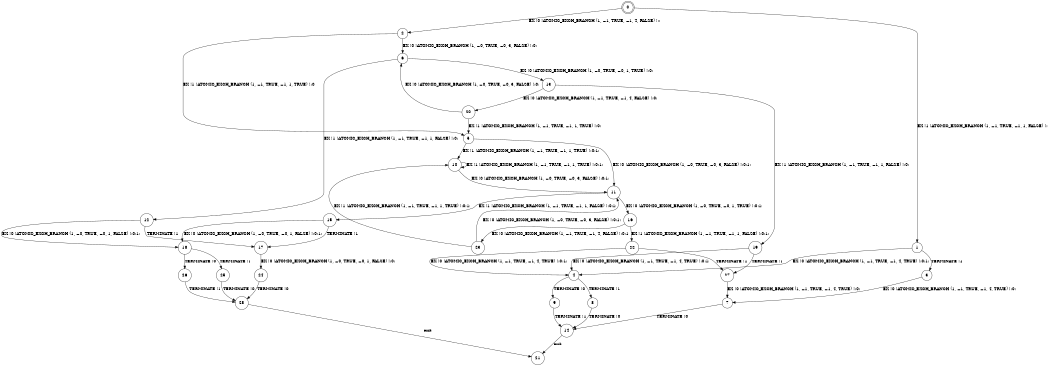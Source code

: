 digraph BCG {
size = "7, 10.5";
center = TRUE;
node [shape = circle];
0 [peripheries = 2];
0 -> 1 [label = "EX !1 !ATOMIC_EXCH_BRANCH (1, +1, TRUE, +1, 1, FALSE) !::"];
0 -> 2 [label = "EX !0 !ATOMIC_EXCH_BRANCH (1, +1, TRUE, +1, 4, FALSE) !::"];
1 -> 3 [label = "TERMINATE !1"];
1 -> 4 [label = "EX !0 !ATOMIC_EXCH_BRANCH (1, +1, TRUE, +1, 4, TRUE) !:0:1:"];
2 -> 5 [label = "EX !1 !ATOMIC_EXCH_BRANCH (1, +1, TRUE, +1, 1, TRUE) !:0:"];
2 -> 6 [label = "EX !0 !ATOMIC_EXCH_BRANCH (1, +0, TRUE, +0, 3, FALSE) !:0:"];
3 -> 7 [label = "EX !0 !ATOMIC_EXCH_BRANCH (1, +1, TRUE, +1, 4, TRUE) !:0:"];
4 -> 8 [label = "TERMINATE !1"];
4 -> 9 [label = "TERMINATE !0"];
5 -> 10 [label = "EX !1 !ATOMIC_EXCH_BRANCH (1, +1, TRUE, +1, 1, TRUE) !:0:1:"];
5 -> 11 [label = "EX !0 !ATOMIC_EXCH_BRANCH (1, +0, TRUE, +0, 3, FALSE) !:0:1:"];
6 -> 12 [label = "EX !1 !ATOMIC_EXCH_BRANCH (1, +1, TRUE, +1, 1, FALSE) !:0:"];
6 -> 13 [label = "EX !0 !ATOMIC_EXCH_BRANCH (1, +0, TRUE, +0, 1, TRUE) !:0:"];
7 -> 14 [label = "TERMINATE !0"];
8 -> 14 [label = "TERMINATE !0"];
9 -> 14 [label = "TERMINATE !1"];
10 -> 10 [label = "EX !1 !ATOMIC_EXCH_BRANCH (1, +1, TRUE, +1, 1, TRUE) !:0:1:"];
10 -> 11 [label = "EX !0 !ATOMIC_EXCH_BRANCH (1, +0, TRUE, +0, 3, FALSE) !:0:1:"];
11 -> 15 [label = "EX !1 !ATOMIC_EXCH_BRANCH (1, +1, TRUE, +1, 1, FALSE) !:0:1:"];
11 -> 16 [label = "EX !0 !ATOMIC_EXCH_BRANCH (1, +0, TRUE, +0, 1, TRUE) !:0:1:"];
12 -> 17 [label = "TERMINATE !1"];
12 -> 18 [label = "EX !0 !ATOMIC_EXCH_BRANCH (1, +0, TRUE, +0, 1, FALSE) !:0:1:"];
13 -> 19 [label = "EX !1 !ATOMIC_EXCH_BRANCH (1, +1, TRUE, +1, 1, FALSE) !:0:"];
13 -> 20 [label = "EX !0 !ATOMIC_EXCH_BRANCH (1, +1, TRUE, +1, 4, FALSE) !:0:"];
14 -> 21 [label = "exit"];
15 -> 17 [label = "TERMINATE !1"];
15 -> 18 [label = "EX !0 !ATOMIC_EXCH_BRANCH (1, +0, TRUE, +0, 1, FALSE) !:0:1:"];
16 -> 22 [label = "EX !1 !ATOMIC_EXCH_BRANCH (1, +1, TRUE, +1, 1, FALSE) !:0:1:"];
16 -> 23 [label = "EX !0 !ATOMIC_EXCH_BRANCH (1, +1, TRUE, +1, 4, FALSE) !:0:1:"];
17 -> 24 [label = "EX !0 !ATOMIC_EXCH_BRANCH (1, +0, TRUE, +0, 1, FALSE) !:0:"];
18 -> 25 [label = "TERMINATE !1"];
18 -> 26 [label = "TERMINATE !0"];
19 -> 27 [label = "TERMINATE !1"];
19 -> 4 [label = "EX !0 !ATOMIC_EXCH_BRANCH (1, +1, TRUE, +1, 4, TRUE) !:0:1:"];
20 -> 5 [label = "EX !1 !ATOMIC_EXCH_BRANCH (1, +1, TRUE, +1, 1, TRUE) !:0:"];
20 -> 6 [label = "EX !0 !ATOMIC_EXCH_BRANCH (1, +0, TRUE, +0, 3, FALSE) !:0:"];
22 -> 27 [label = "TERMINATE !1"];
22 -> 4 [label = "EX !0 !ATOMIC_EXCH_BRANCH (1, +1, TRUE, +1, 4, TRUE) !:0:1:"];
23 -> 10 [label = "EX !1 !ATOMIC_EXCH_BRANCH (1, +1, TRUE, +1, 1, TRUE) !:0:1:"];
23 -> 11 [label = "EX !0 !ATOMIC_EXCH_BRANCH (1, +0, TRUE, +0, 3, FALSE) !:0:1:"];
24 -> 28 [label = "TERMINATE !0"];
25 -> 28 [label = "TERMINATE !0"];
26 -> 28 [label = "TERMINATE !1"];
27 -> 7 [label = "EX !0 !ATOMIC_EXCH_BRANCH (1, +1, TRUE, +1, 4, TRUE) !:0:"];
28 -> 21 [label = "exit"];
}

